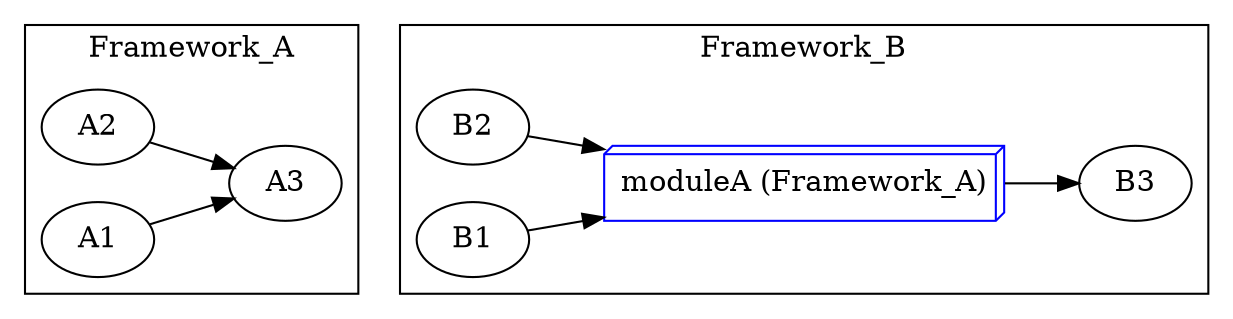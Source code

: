 digraph Framework_B {
rankdir="LR";
subgraph cluster_B {
label="Framework_B";
p0x7f3321d96480 -> p0x7f3321d966b0;
p0x7f3321d96598 -> p0x7f3321d966b0;
p0x7f3321d966b0 -> p0x7f3321d96368;
p0x7f3321d96368[label="B3"];
p0x7f3321d966b0[shape=box3d, color=blue, label="moduleA (Framework_A)"];
}
subgraph cluster_A {
label="Framework_A";
p0x7f3321d96138[label="A2"];
p0x7f3321d96138 -> p0x7f3321d96020;
p0x7f3321d96250[label="A1"];
p0x7f3321d96250 -> p0x7f3321d96020;
}

p0x7f3321d96020 -> p0x7f3321d96598 [style="invis"]
p0x7f3321d96020 -> p0x7f3321d96480 [style="invis"]
p0x7f3321d96480[label="B2"];
p0x7f3321d96598[label="B1"];
p0x7f3321d96020[label="A3"];
}


